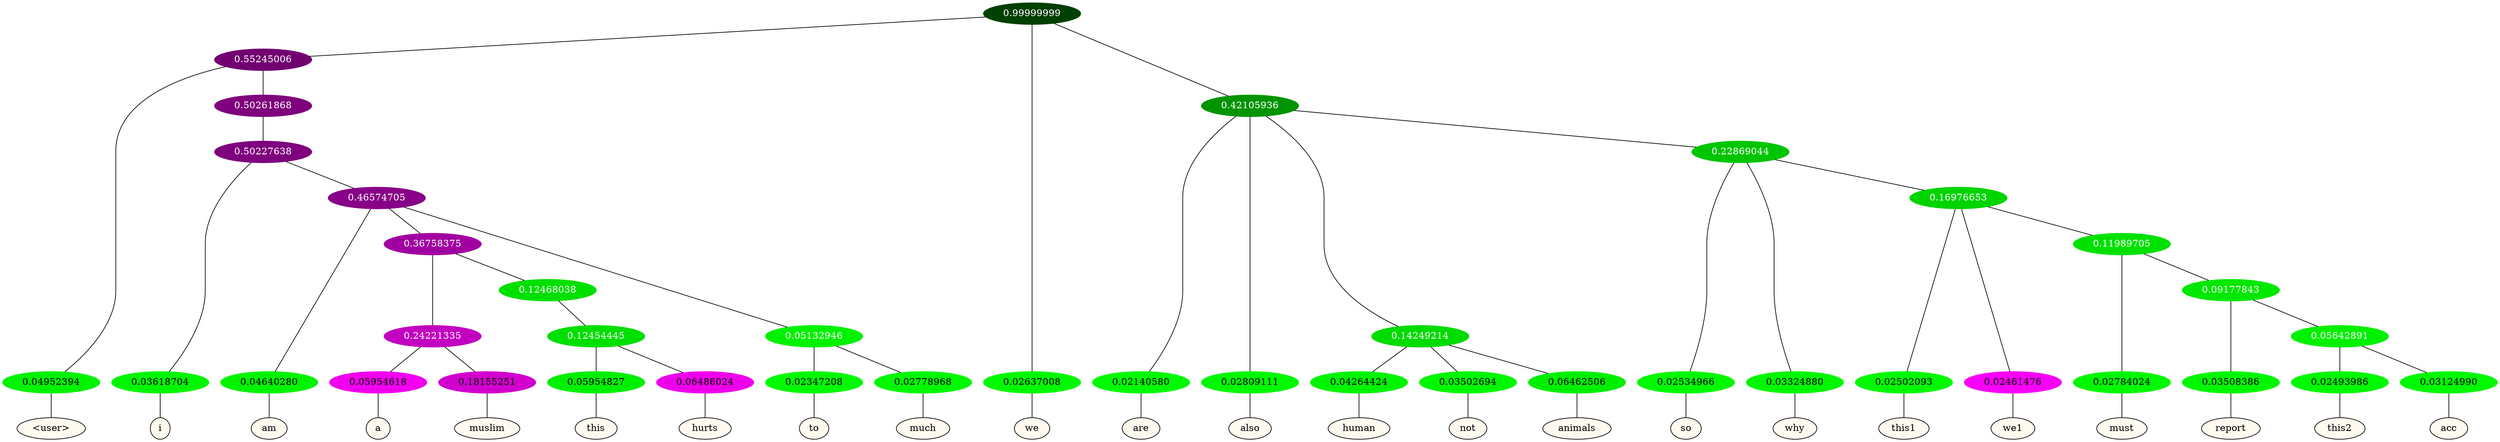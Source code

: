 graph {
	node [format=png height=0.15 nodesep=0.001 ordering=out overlap=prism overlap_scaling=0.01 ranksep=0.001 ratio=0.2 style=filled width=0.15]
	{
		rank=same
		a_w_4 [label="\<user\>" color=black fillcolor=floralwhite style="filled,solid"]
		a_w_17 [label=i color=black fillcolor=floralwhite style="filled,solid"]
		a_w_22 [label=am color=black fillcolor=floralwhite style="filled,solid"]
		a_w_33 [label=a color=black fillcolor=floralwhite style="filled,solid"]
		a_w_34 [label=muslim color=black fillcolor=floralwhite style="filled,solid"]
		a_w_38 [label=this color=black fillcolor=floralwhite style="filled,solid"]
		a_w_39 [label=hurts color=black fillcolor=floralwhite style="filled,solid"]
		a_w_29 [label=to color=black fillcolor=floralwhite style="filled,solid"]
		a_w_30 [label=much color=black fillcolor=floralwhite style="filled,solid"]
		a_w_2 [label=we color=black fillcolor=floralwhite style="filled,solid"]
		a_w_6 [label=are color=black fillcolor=floralwhite style="filled,solid"]
		a_w_7 [label=also color=black fillcolor=floralwhite style="filled,solid"]
		a_w_11 [label=human color=black fillcolor=floralwhite style="filled,solid"]
		a_w_12 [label=not color=black fillcolor=floralwhite style="filled,solid"]
		a_w_13 [label=animals color=black fillcolor=floralwhite style="filled,solid"]
		a_w_14 [label=so color=black fillcolor=floralwhite style="filled,solid"]
		a_w_15 [label=why color=black fillcolor=floralwhite style="filled,solid"]
		a_w_19 [label=this1 color=black fillcolor=floralwhite style="filled,solid"]
		a_w_20 [label=we1 color=black fillcolor=floralwhite style="filled,solid"]
		a_w_25 [label=must color=black fillcolor=floralwhite style="filled,solid"]
		a_w_31 [label=report color=black fillcolor=floralwhite style="filled,solid"]
		a_w_36 [label=this2 color=black fillcolor=floralwhite style="filled,solid"]
		a_w_37 [label=acc color=black fillcolor=floralwhite style="filled,solid"]
	}
	a_n_4 -- a_w_4
	a_n_17 -- a_w_17
	a_n_22 -- a_w_22
	a_n_33 -- a_w_33
	a_n_34 -- a_w_34
	a_n_38 -- a_w_38
	a_n_39 -- a_w_39
	a_n_29 -- a_w_29
	a_n_30 -- a_w_30
	a_n_2 -- a_w_2
	a_n_6 -- a_w_6
	a_n_7 -- a_w_7
	a_n_11 -- a_w_11
	a_n_12 -- a_w_12
	a_n_13 -- a_w_13
	a_n_14 -- a_w_14
	a_n_15 -- a_w_15
	a_n_19 -- a_w_19
	a_n_20 -- a_w_20
	a_n_25 -- a_w_25
	a_n_31 -- a_w_31
	a_n_36 -- a_w_36
	a_n_37 -- a_w_37
	{
		rank=same
		a_n_4 [label=0.04952394 color="0.334 1.000 0.950" fontcolor=black]
		a_n_17 [label=0.03618704 color="0.334 1.000 0.964" fontcolor=black]
		a_n_22 [label=0.04640280 color="0.334 1.000 0.954" fontcolor=black]
		a_n_33 [label=0.05954618 color="0.835 1.000 0.940" fontcolor=black]
		a_n_34 [label=0.18155251 color="0.835 1.000 0.818" fontcolor=black]
		a_n_38 [label=0.05954827 color="0.334 1.000 0.940" fontcolor=black]
		a_n_39 [label=0.06486024 color="0.835 1.000 0.935" fontcolor=black]
		a_n_29 [label=0.02347208 color="0.334 1.000 0.977" fontcolor=black]
		a_n_30 [label=0.02778968 color="0.334 1.000 0.972" fontcolor=black]
		a_n_2 [label=0.02637008 color="0.334 1.000 0.974" fontcolor=black]
		a_n_6 [label=0.02140580 color="0.334 1.000 0.979" fontcolor=black]
		a_n_7 [label=0.02809111 color="0.334 1.000 0.972" fontcolor=black]
		a_n_11 [label=0.04264424 color="0.334 1.000 0.957" fontcolor=black]
		a_n_12 [label=0.03502694 color="0.334 1.000 0.965" fontcolor=black]
		a_n_13 [label=0.06462506 color="0.334 1.000 0.935" fontcolor=black]
		a_n_14 [label=0.02534966 color="0.334 1.000 0.975" fontcolor=black]
		a_n_15 [label=0.03324880 color="0.334 1.000 0.967" fontcolor=black]
		a_n_19 [label=0.02502093 color="0.334 1.000 0.975" fontcolor=black]
		a_n_20 [label=0.02461476 color="0.835 1.000 0.975" fontcolor=black]
		a_n_25 [label=0.02784024 color="0.334 1.000 0.972" fontcolor=black]
		a_n_31 [label=0.03508386 color="0.334 1.000 0.965" fontcolor=black]
		a_n_36 [label=0.02493986 color="0.334 1.000 0.975" fontcolor=black]
		a_n_37 [label=0.03124990 color="0.334 1.000 0.969" fontcolor=black]
	}
	a_n_0 [label=0.99999999 color="0.334 1.000 0.250" fontcolor=grey99]
	a_n_1 [label=0.55245006 color="0.835 1.000 0.448" fontcolor=grey99]
	a_n_0 -- a_n_1
	a_n_0 -- a_n_2
	a_n_3 [label=0.42105936 color="0.334 1.000 0.579" fontcolor=grey99]
	a_n_0 -- a_n_3
	a_n_1 -- a_n_4
	a_n_5 [label=0.50261868 color="0.835 1.000 0.497" fontcolor=grey99]
	a_n_1 -- a_n_5
	a_n_3 -- a_n_6
	a_n_3 -- a_n_7
	a_n_8 [label=0.14249214 color="0.334 1.000 0.858" fontcolor=grey99]
	a_n_3 -- a_n_8
	a_n_9 [label=0.22869044 color="0.334 1.000 0.771" fontcolor=grey99]
	a_n_3 -- a_n_9
	a_n_10 [label=0.50227638 color="0.835 1.000 0.498" fontcolor=grey99]
	a_n_5 -- a_n_10
	a_n_8 -- a_n_11
	a_n_8 -- a_n_12
	a_n_8 -- a_n_13
	a_n_9 -- a_n_14
	a_n_9 -- a_n_15
	a_n_16 [label=0.16976653 color="0.334 1.000 0.830" fontcolor=grey99]
	a_n_9 -- a_n_16
	a_n_10 -- a_n_17
	a_n_18 [label=0.46574705 color="0.835 1.000 0.534" fontcolor=grey99]
	a_n_10 -- a_n_18
	a_n_16 -- a_n_19
	a_n_16 -- a_n_20
	a_n_21 [label=0.11989705 color="0.334 1.000 0.880" fontcolor=grey99]
	a_n_16 -- a_n_21
	a_n_18 -- a_n_22
	a_n_23 [label=0.36758375 color="0.835 1.000 0.632" fontcolor=grey99]
	a_n_18 -- a_n_23
	a_n_24 [label=0.05132946 color="0.334 1.000 0.949" fontcolor=grey99]
	a_n_18 -- a_n_24
	a_n_21 -- a_n_25
	a_n_26 [label=0.09177843 color="0.334 1.000 0.908" fontcolor=grey99]
	a_n_21 -- a_n_26
	a_n_27 [label=0.24221335 color="0.835 1.000 0.758" fontcolor=grey99]
	a_n_23 -- a_n_27
	a_n_28 [label=0.12468038 color="0.334 1.000 0.875" fontcolor=grey99]
	a_n_23 -- a_n_28
	a_n_24 -- a_n_29
	a_n_24 -- a_n_30
	a_n_26 -- a_n_31
	a_n_32 [label=0.05642891 color="0.334 1.000 0.944" fontcolor=grey99]
	a_n_26 -- a_n_32
	a_n_27 -- a_n_33
	a_n_27 -- a_n_34
	a_n_35 [label=0.12454445 color="0.334 1.000 0.875" fontcolor=grey99]
	a_n_28 -- a_n_35
	a_n_32 -- a_n_36
	a_n_32 -- a_n_37
	a_n_35 -- a_n_38
	a_n_35 -- a_n_39
}
